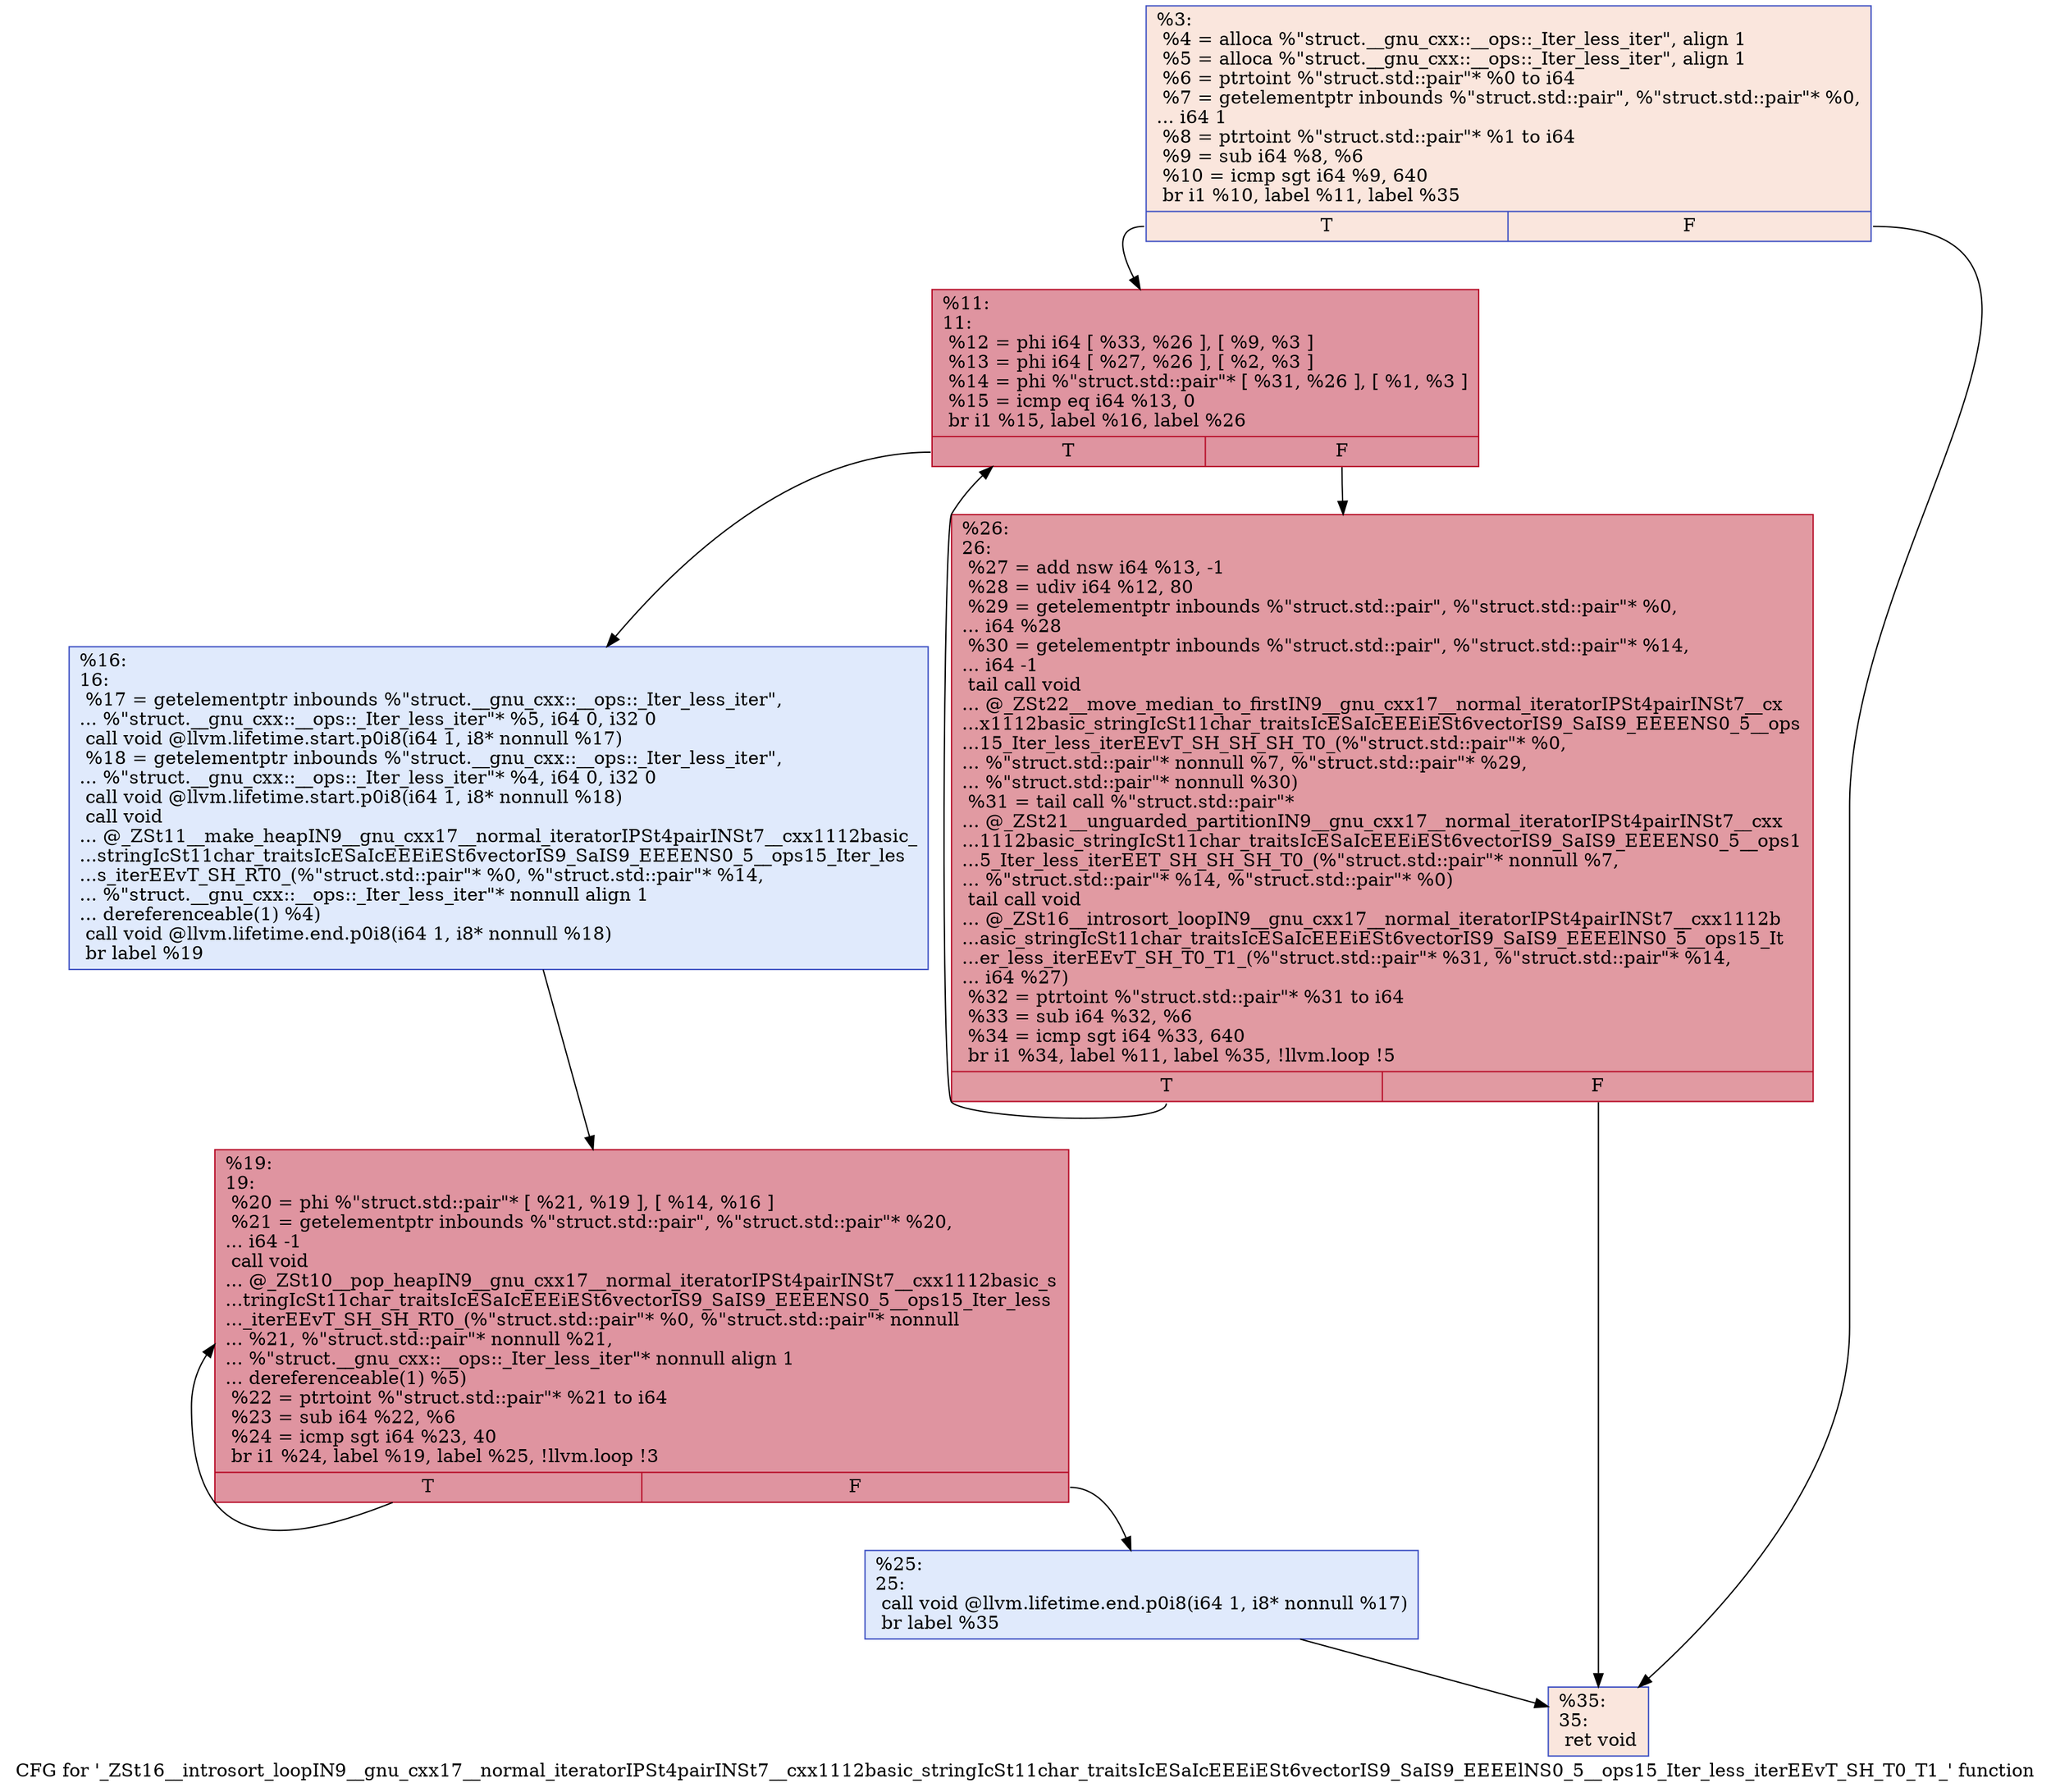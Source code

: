 digraph "CFG for '_ZSt16__introsort_loopIN9__gnu_cxx17__normal_iteratorIPSt4pairINSt7__cxx1112basic_stringIcSt11char_traitsIcESaIcEEEiESt6vectorIS9_SaIS9_EEEElNS0_5__ops15_Iter_less_iterEEvT_SH_T0_T1_' function" {
	label="CFG for '_ZSt16__introsort_loopIN9__gnu_cxx17__normal_iteratorIPSt4pairINSt7__cxx1112basic_stringIcSt11char_traitsIcESaIcEEEiESt6vectorIS9_SaIS9_EEEElNS0_5__ops15_Iter_less_iterEEvT_SH_T0_T1_' function";

	Node0x565285969380 [shape=record,color="#3d50c3ff", style=filled, fillcolor="#f3c7b170",label="{%3:\l  %4 = alloca %\"struct.__gnu_cxx::__ops::_Iter_less_iter\", align 1\l  %5 = alloca %\"struct.__gnu_cxx::__ops::_Iter_less_iter\", align 1\l  %6 = ptrtoint %\"struct.std::pair\"* %0 to i64\l  %7 = getelementptr inbounds %\"struct.std::pair\", %\"struct.std::pair\"* %0,\l... i64 1\l  %8 = ptrtoint %\"struct.std::pair\"* %1 to i64\l  %9 = sub i64 %8, %6\l  %10 = icmp sgt i64 %9, 640\l  br i1 %10, label %11, label %35\l|{<s0>T|<s1>F}}"];
	Node0x565285969380:s0 -> Node0x565285969440;
	Node0x565285969380:s1 -> Node0x5652859697a0;
	Node0x565285969440 [shape=record,color="#b70d28ff", style=filled, fillcolor="#b70d2870",label="{%11:\l11:                                               \l  %12 = phi i64 [ %33, %26 ], [ %9, %3 ]\l  %13 = phi i64 [ %27, %26 ], [ %2, %3 ]\l  %14 = phi %\"struct.std::pair\"* [ %31, %26 ], [ %1, %3 ]\l  %15 = icmp eq i64 %13, 0\l  br i1 %15, label %16, label %26\l|{<s0>T|<s1>F}}"];
	Node0x565285969440:s0 -> Node0x565285969fb0;
	Node0x565285969440:s1 -> Node0x565285969d20;
	Node0x565285969fb0 [shape=record,color="#3d50c3ff", style=filled, fillcolor="#b9d0f970",label="{%16:\l16:                                               \l  %17 = getelementptr inbounds %\"struct.__gnu_cxx::__ops::_Iter_less_iter\",\l... %\"struct.__gnu_cxx::__ops::_Iter_less_iter\"* %5, i64 0, i32 0\l  call void @llvm.lifetime.start.p0i8(i64 1, i8* nonnull %17)\l  %18 = getelementptr inbounds %\"struct.__gnu_cxx::__ops::_Iter_less_iter\",\l... %\"struct.__gnu_cxx::__ops::_Iter_less_iter\"* %4, i64 0, i32 0\l  call void @llvm.lifetime.start.p0i8(i64 1, i8* nonnull %18)\l  call void\l... @_ZSt11__make_heapIN9__gnu_cxx17__normal_iteratorIPSt4pairINSt7__cxx1112basic_\l...stringIcSt11char_traitsIcESaIcEEEiESt6vectorIS9_SaIS9_EEEENS0_5__ops15_Iter_les\l...s_iterEEvT_SH_RT0_(%\"struct.std::pair\"* %0, %\"struct.std::pair\"* %14,\l... %\"struct.__gnu_cxx::__ops::_Iter_less_iter\"* nonnull align 1\l... dereferenceable(1) %4)\l  call void @llvm.lifetime.end.p0i8(i64 1, i8* nonnull %18)\l  br label %19\l}"];
	Node0x565285969fb0 -> Node0x56528596a5b0;
	Node0x56528596a5b0 [shape=record,color="#b70d28ff", style=filled, fillcolor="#b70d2870",label="{%19:\l19:                                               \l  %20 = phi %\"struct.std::pair\"* [ %21, %19 ], [ %14, %16 ]\l  %21 = getelementptr inbounds %\"struct.std::pair\", %\"struct.std::pair\"* %20,\l... i64 -1\l  call void\l... @_ZSt10__pop_heapIN9__gnu_cxx17__normal_iteratorIPSt4pairINSt7__cxx1112basic_s\l...tringIcSt11char_traitsIcESaIcEEEiESt6vectorIS9_SaIS9_EEEENS0_5__ops15_Iter_less\l..._iterEEvT_SH_SH_RT0_(%\"struct.std::pair\"* %0, %\"struct.std::pair\"* nonnull\l... %21, %\"struct.std::pair\"* nonnull %21,\l... %\"struct.__gnu_cxx::__ops::_Iter_less_iter\"* nonnull align 1\l... dereferenceable(1) %5)\l  %22 = ptrtoint %\"struct.std::pair\"* %21 to i64\l  %23 = sub i64 %22, %6\l  %24 = icmp sgt i64 %23, 40\l  br i1 %24, label %19, label %25, !llvm.loop !3\l|{<s0>T|<s1>F}}"];
	Node0x56528596a5b0:s0 -> Node0x56528596a5b0;
	Node0x56528596a5b0:s1 -> Node0x56528596ad10;
	Node0x56528596ad10 [shape=record,color="#3d50c3ff", style=filled, fillcolor="#b9d0f970",label="{%25:\l25:                                               \l  call void @llvm.lifetime.end.p0i8(i64 1, i8* nonnull %17)\l  br label %35\l}"];
	Node0x56528596ad10 -> Node0x5652859697a0;
	Node0x565285969d20 [shape=record,color="#b70d28ff", style=filled, fillcolor="#bb1b2c70",label="{%26:\l26:                                               \l  %27 = add nsw i64 %13, -1\l  %28 = udiv i64 %12, 80\l  %29 = getelementptr inbounds %\"struct.std::pair\", %\"struct.std::pair\"* %0,\l... i64 %28\l  %30 = getelementptr inbounds %\"struct.std::pair\", %\"struct.std::pair\"* %14,\l... i64 -1\l  tail call void\l... @_ZSt22__move_median_to_firstIN9__gnu_cxx17__normal_iteratorIPSt4pairINSt7__cx\l...x1112basic_stringIcSt11char_traitsIcESaIcEEEiESt6vectorIS9_SaIS9_EEEENS0_5__ops\l...15_Iter_less_iterEEvT_SH_SH_SH_T0_(%\"struct.std::pair\"* %0,\l... %\"struct.std::pair\"* nonnull %7, %\"struct.std::pair\"* %29,\l... %\"struct.std::pair\"* nonnull %30)\l  %31 = tail call %\"struct.std::pair\"*\l... @_ZSt21__unguarded_partitionIN9__gnu_cxx17__normal_iteratorIPSt4pairINSt7__cxx\l...1112basic_stringIcSt11char_traitsIcESaIcEEEiESt6vectorIS9_SaIS9_EEEENS0_5__ops1\l...5_Iter_less_iterEET_SH_SH_SH_T0_(%\"struct.std::pair\"* nonnull %7,\l... %\"struct.std::pair\"* %14, %\"struct.std::pair\"* %0)\l  tail call void\l... @_ZSt16__introsort_loopIN9__gnu_cxx17__normal_iteratorIPSt4pairINSt7__cxx1112b\l...asic_stringIcSt11char_traitsIcESaIcEEEiESt6vectorIS9_SaIS9_EEEElNS0_5__ops15_It\l...er_less_iterEEvT_SH_T0_T1_(%\"struct.std::pair\"* %31, %\"struct.std::pair\"* %14,\l... i64 %27)\l  %32 = ptrtoint %\"struct.std::pair\"* %31 to i64\l  %33 = sub i64 %32, %6\l  %34 = icmp sgt i64 %33, 640\l  br i1 %34, label %11, label %35, !llvm.loop !5\l|{<s0>T|<s1>F}}"];
	Node0x565285969d20:s0 -> Node0x565285969440;
	Node0x565285969d20:s1 -> Node0x5652859697a0;
	Node0x5652859697a0 [shape=record,color="#3d50c3ff", style=filled, fillcolor="#f3c7b170",label="{%35:\l35:                                               \l  ret void\l}"];
}

